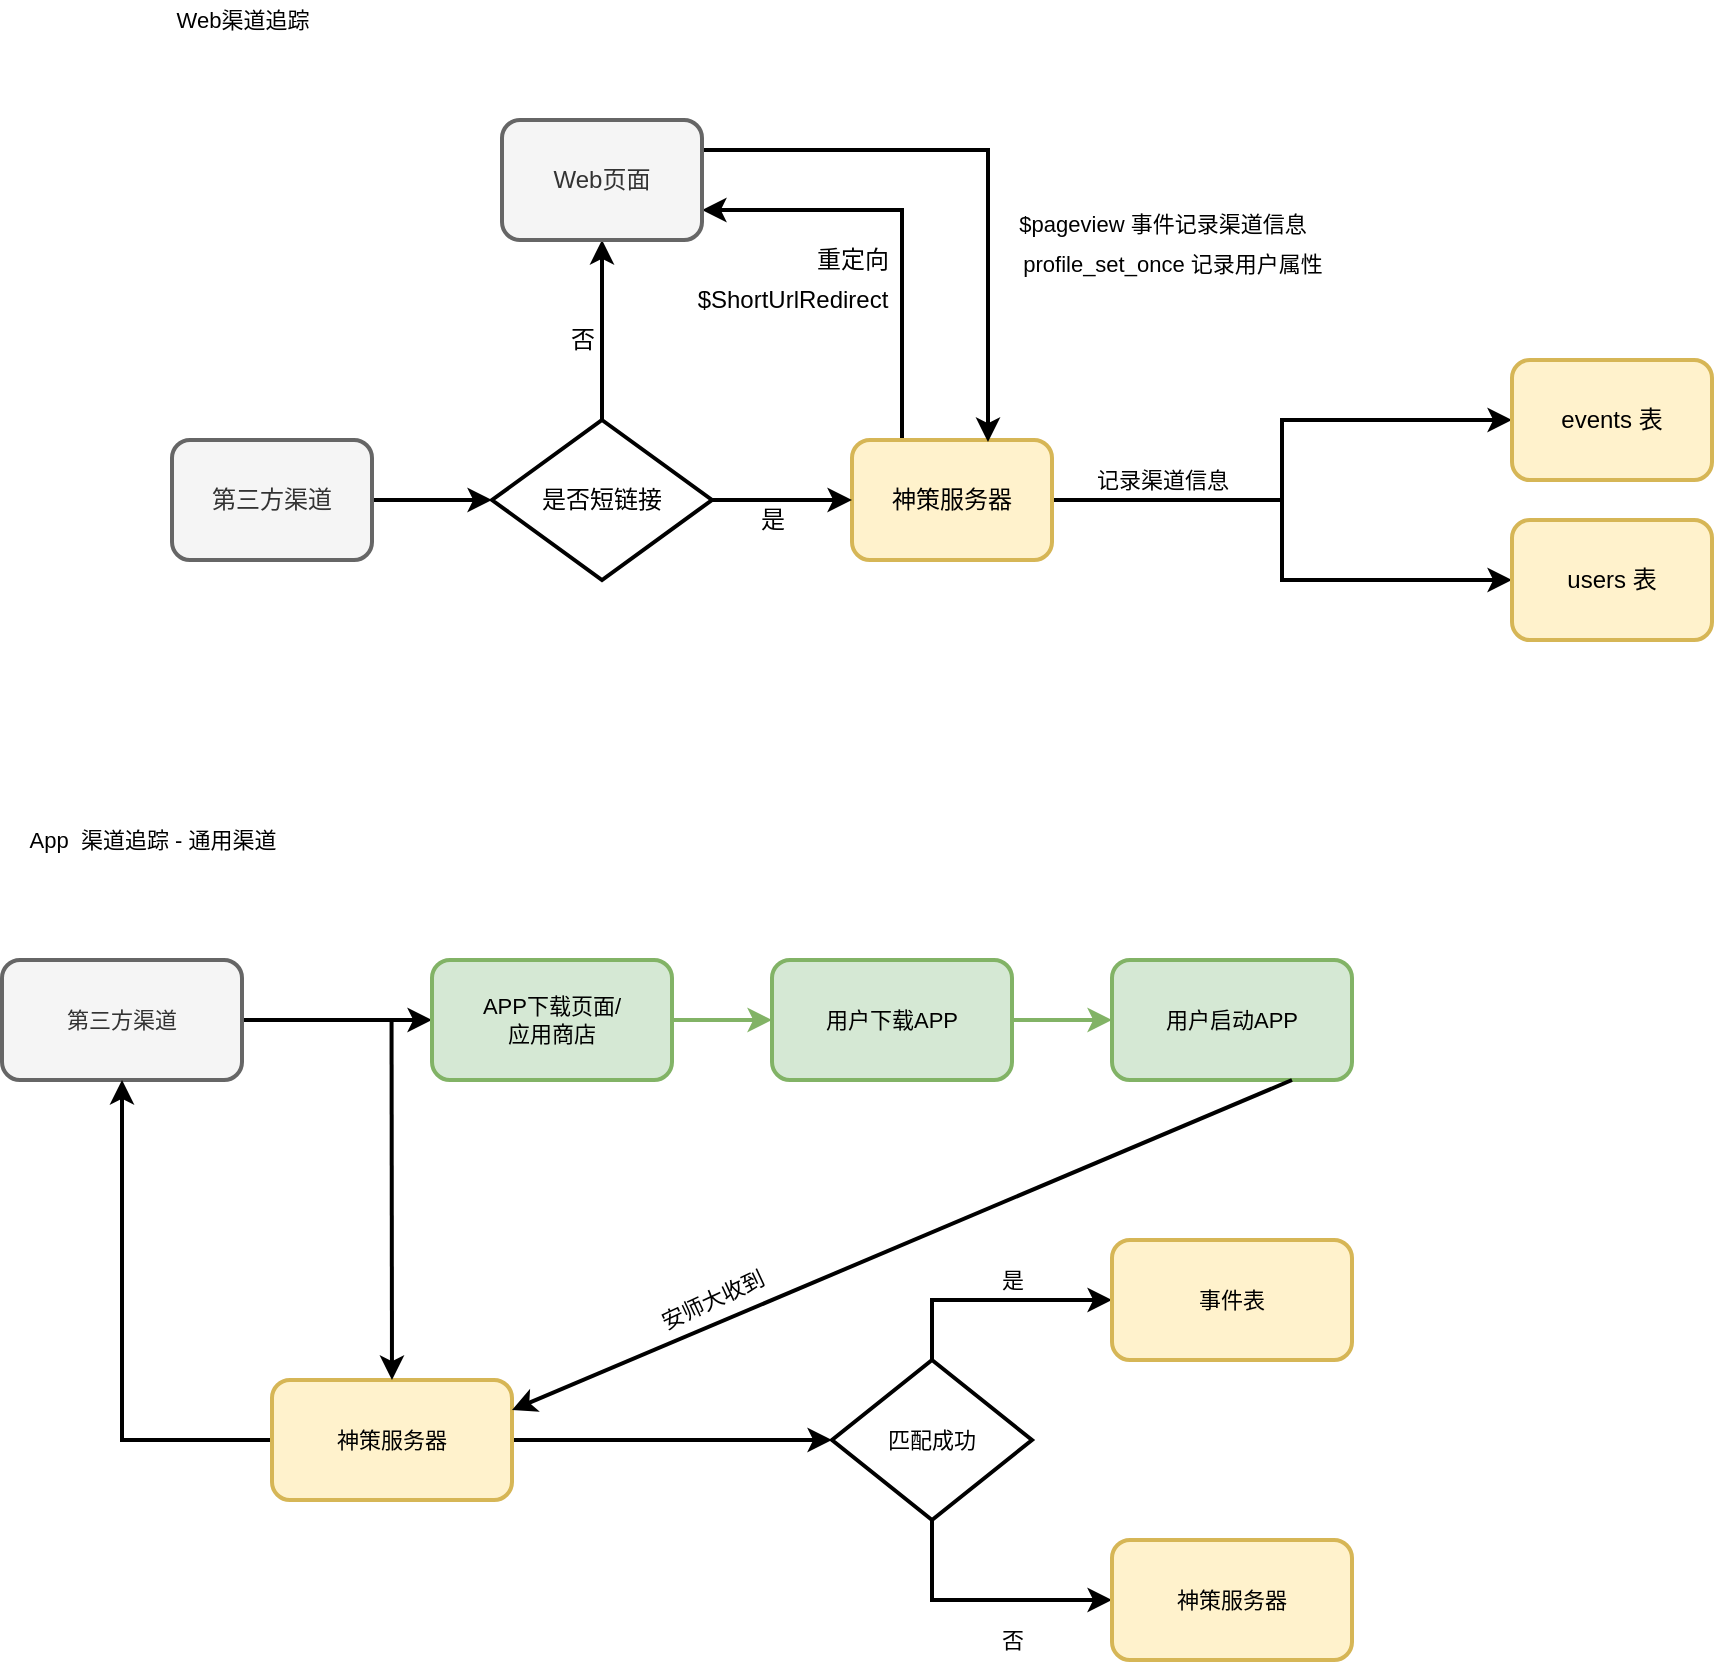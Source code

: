 <mxfile version="15.8.6" type="github">
  <diagram id="prtHgNgQTEPvFCAcTncT" name="Page-1">
    <mxGraphModel dx="2549" dy="941" grid="1" gridSize="10" guides="1" tooltips="1" connect="1" arrows="1" fold="1" page="1" pageScale="1" pageWidth="827" pageHeight="1169" math="0" shadow="0">
      <root>
        <mxCell id="0" />
        <mxCell id="1" parent="0" />
        <mxCell id="M7a1UfoR2cArPOc2KeIE-14" style="edgeStyle=orthogonalEdgeStyle;rounded=0;orthogonalLoop=1;jettySize=auto;html=1;exitX=1;exitY=0.5;exitDx=0;exitDy=0;entryX=0;entryY=0.5;entryDx=0;entryDy=0;strokeWidth=2;" edge="1" parent="1" source="M7a1UfoR2cArPOc2KeIE-5" target="M7a1UfoR2cArPOc2KeIE-12">
          <mxGeometry relative="1" as="geometry" />
        </mxCell>
        <mxCell id="M7a1UfoR2cArPOc2KeIE-5" value="第三方渠道" style="rounded=1;whiteSpace=wrap;html=1;fillColor=#f5f5f5;fontColor=#333333;strokeColor=#666666;strokeWidth=2;" vertex="1" parent="1">
          <mxGeometry x="-290" y="340" width="100" height="60" as="geometry" />
        </mxCell>
        <mxCell id="M7a1UfoR2cArPOc2KeIE-20" style="edgeStyle=orthogonalEdgeStyle;rounded=0;orthogonalLoop=1;jettySize=auto;html=1;exitX=0.25;exitY=0;exitDx=0;exitDy=0;entryX=1;entryY=0.75;entryDx=0;entryDy=0;strokeWidth=2;" edge="1" parent="1" source="M7a1UfoR2cArPOc2KeIE-11" target="M7a1UfoR2cArPOc2KeIE-17">
          <mxGeometry relative="1" as="geometry" />
        </mxCell>
        <mxCell id="M7a1UfoR2cArPOc2KeIE-25" style="edgeStyle=orthogonalEdgeStyle;rounded=0;orthogonalLoop=1;jettySize=auto;html=1;exitX=1;exitY=0.5;exitDx=0;exitDy=0;entryX=0;entryY=0.5;entryDx=0;entryDy=0;strokeWidth=2;" edge="1" parent="1" source="M7a1UfoR2cArPOc2KeIE-11" target="M7a1UfoR2cArPOc2KeIE-23">
          <mxGeometry relative="1" as="geometry" />
        </mxCell>
        <mxCell id="M7a1UfoR2cArPOc2KeIE-27" style="edgeStyle=orthogonalEdgeStyle;rounded=0;orthogonalLoop=1;jettySize=auto;html=1;exitX=1;exitY=0.5;exitDx=0;exitDy=0;entryX=0;entryY=0.5;entryDx=0;entryDy=0;strokeWidth=2;" edge="1" parent="1" source="M7a1UfoR2cArPOc2KeIE-11" target="M7a1UfoR2cArPOc2KeIE-24">
          <mxGeometry relative="1" as="geometry" />
        </mxCell>
        <mxCell id="M7a1UfoR2cArPOc2KeIE-11" value="神策服务器" style="rounded=1;whiteSpace=wrap;html=1;fillColor=#fff2cc;strokeColor=#d6b656;strokeWidth=2;" vertex="1" parent="1">
          <mxGeometry x="50" y="340" width="100" height="60" as="geometry" />
        </mxCell>
        <mxCell id="M7a1UfoR2cArPOc2KeIE-15" style="edgeStyle=orthogonalEdgeStyle;rounded=0;orthogonalLoop=1;jettySize=auto;html=1;exitX=1;exitY=0.5;exitDx=0;exitDy=0;entryX=0;entryY=0.5;entryDx=0;entryDy=0;strokeWidth=2;" edge="1" parent="1" source="M7a1UfoR2cArPOc2KeIE-12" target="M7a1UfoR2cArPOc2KeIE-11">
          <mxGeometry relative="1" as="geometry" />
        </mxCell>
        <mxCell id="M7a1UfoR2cArPOc2KeIE-37" style="edgeStyle=orthogonalEdgeStyle;rounded=0;orthogonalLoop=1;jettySize=auto;html=1;exitX=0.5;exitY=0;exitDx=0;exitDy=0;entryX=0.5;entryY=1;entryDx=0;entryDy=0;fontSize=11;strokeWidth=2;" edge="1" parent="1" source="M7a1UfoR2cArPOc2KeIE-12" target="M7a1UfoR2cArPOc2KeIE-17">
          <mxGeometry relative="1" as="geometry" />
        </mxCell>
        <mxCell id="M7a1UfoR2cArPOc2KeIE-12" value="是否短链接" style="rhombus;whiteSpace=wrap;html=1;strokeWidth=2;" vertex="1" parent="1">
          <mxGeometry x="-130" y="330" width="110" height="80" as="geometry" />
        </mxCell>
        <mxCell id="M7a1UfoR2cArPOc2KeIE-21" style="edgeStyle=orthogonalEdgeStyle;rounded=0;orthogonalLoop=1;jettySize=auto;html=1;exitX=1;exitY=0.25;exitDx=0;exitDy=0;entryX=0.68;entryY=0.017;entryDx=0;entryDy=0;entryPerimeter=0;strokeWidth=2;" edge="1" parent="1" source="M7a1UfoR2cArPOc2KeIE-17" target="M7a1UfoR2cArPOc2KeIE-11">
          <mxGeometry relative="1" as="geometry" />
        </mxCell>
        <mxCell id="M7a1UfoR2cArPOc2KeIE-17" value="Web页面" style="rounded=1;whiteSpace=wrap;html=1;fillColor=#f5f5f5;strokeColor=#666666;fontColor=#333333;strokeWidth=2;" vertex="1" parent="1">
          <mxGeometry x="-125" y="180" width="100" height="60" as="geometry" />
        </mxCell>
        <mxCell id="M7a1UfoR2cArPOc2KeIE-23" value="events 表" style="rounded=1;whiteSpace=wrap;html=1;fillColor=#fff2cc;strokeColor=#d6b656;strokeWidth=2;" vertex="1" parent="1">
          <mxGeometry x="380" y="300" width="100" height="60" as="geometry" />
        </mxCell>
        <mxCell id="M7a1UfoR2cArPOc2KeIE-24" value="users 表" style="rounded=1;whiteSpace=wrap;html=1;fillColor=#fff2cc;strokeColor=#d6b656;strokeWidth=2;" vertex="1" parent="1">
          <mxGeometry x="380" y="380" width="100" height="60" as="geometry" />
        </mxCell>
        <mxCell id="M7a1UfoR2cArPOc2KeIE-29" value="是" style="text;html=1;align=center;verticalAlign=middle;resizable=0;points=[];autosize=1;strokeColor=none;fillColor=none;strokeWidth=2;" vertex="1" parent="1">
          <mxGeometry x="-5" y="370" width="30" height="20" as="geometry" />
        </mxCell>
        <mxCell id="M7a1UfoR2cArPOc2KeIE-30" value="否" style="text;html=1;align=center;verticalAlign=middle;resizable=0;points=[];autosize=1;strokeColor=none;fillColor=none;strokeWidth=2;" vertex="1" parent="1">
          <mxGeometry x="-100" y="280" width="30" height="20" as="geometry" />
        </mxCell>
        <mxCell id="M7a1UfoR2cArPOc2KeIE-31" value="重定向" style="text;html=1;align=center;verticalAlign=middle;resizable=0;points=[];autosize=1;strokeColor=none;fillColor=none;strokeWidth=2;" vertex="1" parent="1">
          <mxGeometry x="25" y="240" width="50" height="20" as="geometry" />
        </mxCell>
        <mxCell id="M7a1UfoR2cArPOc2KeIE-33" value="$ShortUrlRedirect" style="text;html=1;align=center;verticalAlign=middle;resizable=0;points=[];autosize=1;strokeColor=none;fillColor=none;strokeWidth=2;" vertex="1" parent="1">
          <mxGeometry x="-35" y="260" width="110" height="20" as="geometry" />
        </mxCell>
        <mxCell id="M7a1UfoR2cArPOc2KeIE-34" value="&lt;font style=&quot;font-size: 11px&quot;&gt;$pageview 事件记录渠道信息&lt;/font&gt;" style="text;html=1;align=center;verticalAlign=middle;resizable=0;points=[];autosize=1;strokeColor=none;fillColor=none;fontSize=15;strokeWidth=2;" vertex="1" parent="1">
          <mxGeometry x="120" y="220" width="170" height="20" as="geometry" />
        </mxCell>
        <mxCell id="M7a1UfoR2cArPOc2KeIE-36" value="&lt;font style=&quot;font-size: 11px&quot;&gt;profile_set_once 记录用户属性&lt;/font&gt;" style="text;html=1;align=center;verticalAlign=middle;resizable=0;points=[];autosize=1;strokeColor=none;fillColor=none;fontSize=15;strokeWidth=2;" vertex="1" parent="1">
          <mxGeometry x="120" y="240" width="180" height="20" as="geometry" />
        </mxCell>
        <mxCell id="M7a1UfoR2cArPOc2KeIE-38" value="记录渠道信息" style="text;html=1;align=center;verticalAlign=middle;resizable=0;points=[];autosize=1;strokeColor=none;fillColor=none;fontSize=11;strokeWidth=2;" vertex="1" parent="1">
          <mxGeometry x="160" y="350" width="90" height="20" as="geometry" />
        </mxCell>
        <mxCell id="M7a1UfoR2cArPOc2KeIE-39" value="Web渠道追踪" style="text;html=1;align=center;verticalAlign=middle;resizable=0;points=[];autosize=1;strokeColor=none;fillColor=none;fontSize=11;" vertex="1" parent="1">
          <mxGeometry x="-300" y="120" width="90" height="20" as="geometry" />
        </mxCell>
        <mxCell id="M7a1UfoR2cArPOc2KeIE-40" value="App&amp;nbsp;&lt;span style=&quot;white-space: pre&quot;&gt;	&lt;/span&gt;渠道追踪 - 通用渠道" style="text;html=1;align=center;verticalAlign=middle;resizable=0;points=[];autosize=1;strokeColor=none;fillColor=none;fontSize=11;" vertex="1" parent="1">
          <mxGeometry x="-375" y="530" width="150" height="20" as="geometry" />
        </mxCell>
        <mxCell id="M7a1UfoR2cArPOc2KeIE-42" style="edgeStyle=orthogonalEdgeStyle;rounded=0;orthogonalLoop=1;jettySize=auto;html=1;exitX=1;exitY=0.5;exitDx=0;exitDy=0;fontSize=11;entryX=0;entryY=0.5;entryDx=0;entryDy=0;strokeWidth=2;" edge="1" parent="1" source="M7a1UfoR2cArPOc2KeIE-41" target="M7a1UfoR2cArPOc2KeIE-43">
          <mxGeometry relative="1" as="geometry">
            <mxPoint x="-200" y="630" as="targetPoint" />
            <Array as="points">
              <mxPoint x="-180" y="630" />
              <mxPoint x="-180" y="630" />
            </Array>
          </mxGeometry>
        </mxCell>
        <mxCell id="M7a1UfoR2cArPOc2KeIE-41" value="第三方渠道" style="rounded=1;whiteSpace=wrap;html=1;fontSize=11;strokeWidth=2;fillColor=#f5f5f5;fontColor=#333333;strokeColor=#666666;" vertex="1" parent="1">
          <mxGeometry x="-375" y="600" width="120" height="60" as="geometry" />
        </mxCell>
        <mxCell id="M7a1UfoR2cArPOc2KeIE-44" style="edgeStyle=orthogonalEdgeStyle;rounded=0;orthogonalLoop=1;jettySize=auto;html=1;exitX=1;exitY=0.5;exitDx=0;exitDy=0;fontSize=11;fillColor=#d5e8d4;strokeColor=#82b366;strokeWidth=2;" edge="1" parent="1" source="M7a1UfoR2cArPOc2KeIE-43">
          <mxGeometry relative="1" as="geometry">
            <mxPoint x="10" y="630" as="targetPoint" />
          </mxGeometry>
        </mxCell>
        <mxCell id="M7a1UfoR2cArPOc2KeIE-43" value="APP下载页面/&lt;br&gt;应用商店" style="rounded=1;whiteSpace=wrap;html=1;fontSize=11;strokeWidth=2;fillColor=#d5e8d4;strokeColor=#82b366;" vertex="1" parent="1">
          <mxGeometry x="-160" y="600" width="120" height="60" as="geometry" />
        </mxCell>
        <mxCell id="M7a1UfoR2cArPOc2KeIE-46" style="edgeStyle=orthogonalEdgeStyle;rounded=0;orthogonalLoop=1;jettySize=auto;html=1;exitX=1;exitY=0.5;exitDx=0;exitDy=0;fontSize=11;fillColor=#d5e8d4;strokeColor=#82b366;strokeWidth=2;" edge="1" parent="1" source="M7a1UfoR2cArPOc2KeIE-45">
          <mxGeometry relative="1" as="geometry">
            <mxPoint x="180" y="630" as="targetPoint" />
          </mxGeometry>
        </mxCell>
        <mxCell id="M7a1UfoR2cArPOc2KeIE-45" value="用户下载APP" style="rounded=1;whiteSpace=wrap;html=1;fontSize=11;strokeWidth=2;fillColor=#d5e8d4;strokeColor=#82b366;" vertex="1" parent="1">
          <mxGeometry x="10" y="600" width="120" height="60" as="geometry" />
        </mxCell>
        <mxCell id="M7a1UfoR2cArPOc2KeIE-47" value="用户启动APP" style="rounded=1;whiteSpace=wrap;html=1;fontSize=11;strokeWidth=2;fillColor=#d5e8d4;strokeColor=#82b366;" vertex="1" parent="1">
          <mxGeometry x="180" y="600" width="120" height="60" as="geometry" />
        </mxCell>
        <mxCell id="M7a1UfoR2cArPOc2KeIE-50" style="edgeStyle=orthogonalEdgeStyle;rounded=0;orthogonalLoop=1;jettySize=auto;html=1;exitX=1;exitY=0.5;exitDx=0;exitDy=0;fontSize=11;strokeWidth=2;entryX=0;entryY=0.5;entryDx=0;entryDy=0;" edge="1" parent="1" source="M7a1UfoR2cArPOc2KeIE-48" target="M7a1UfoR2cArPOc2KeIE-51">
          <mxGeometry relative="1" as="geometry">
            <mxPoint x="-50" y="840.143" as="targetPoint" />
          </mxGeometry>
        </mxCell>
        <mxCell id="M7a1UfoR2cArPOc2KeIE-64" style="edgeStyle=orthogonalEdgeStyle;rounded=0;orthogonalLoop=1;jettySize=auto;html=1;exitX=0;exitY=0.5;exitDx=0;exitDy=0;fontSize=11;strokeWidth=2;" edge="1" parent="1" source="M7a1UfoR2cArPOc2KeIE-48" target="M7a1UfoR2cArPOc2KeIE-41">
          <mxGeometry relative="1" as="geometry" />
        </mxCell>
        <mxCell id="M7a1UfoR2cArPOc2KeIE-48" value="神策服务器" style="rounded=1;whiteSpace=wrap;html=1;fontSize=11;strokeWidth=2;fillColor=#fff2cc;strokeColor=#d6b656;" vertex="1" parent="1">
          <mxGeometry x="-240" y="810" width="120" height="60" as="geometry" />
        </mxCell>
        <mxCell id="M7a1UfoR2cArPOc2KeIE-54" style="edgeStyle=orthogonalEdgeStyle;rounded=0;orthogonalLoop=1;jettySize=auto;html=1;exitX=0.5;exitY=0;exitDx=0;exitDy=0;fontSize=11;strokeWidth=2;" edge="1" parent="1" source="M7a1UfoR2cArPOc2KeIE-51" target="M7a1UfoR2cArPOc2KeIE-53">
          <mxGeometry relative="1" as="geometry" />
        </mxCell>
        <mxCell id="M7a1UfoR2cArPOc2KeIE-55" style="edgeStyle=orthogonalEdgeStyle;rounded=0;orthogonalLoop=1;jettySize=auto;html=1;exitX=0.5;exitY=1;exitDx=0;exitDy=0;fontSize=11;entryX=0;entryY=0.5;entryDx=0;entryDy=0;strokeWidth=2;" edge="1" parent="1" source="M7a1UfoR2cArPOc2KeIE-51" target="M7a1UfoR2cArPOc2KeIE-56">
          <mxGeometry relative="1" as="geometry">
            <mxPoint x="90" y="890" as="targetPoint" />
          </mxGeometry>
        </mxCell>
        <mxCell id="M7a1UfoR2cArPOc2KeIE-51" value="匹配成功" style="rhombus;whiteSpace=wrap;html=1;fontSize=11;strokeWidth=2;" vertex="1" parent="1">
          <mxGeometry x="40" y="800" width="100" height="80" as="geometry" />
        </mxCell>
        <mxCell id="M7a1UfoR2cArPOc2KeIE-53" value="事件表" style="rounded=1;whiteSpace=wrap;html=1;fontSize=11;strokeWidth=2;fillColor=#fff2cc;strokeColor=#d6b656;" vertex="1" parent="1">
          <mxGeometry x="180" y="740" width="120" height="60" as="geometry" />
        </mxCell>
        <mxCell id="M7a1UfoR2cArPOc2KeIE-56" value="神策服务器" style="rounded=1;whiteSpace=wrap;html=1;fontSize=11;strokeWidth=2;fillColor=#fff2cc;strokeColor=#d6b656;" vertex="1" parent="1">
          <mxGeometry x="180" y="890" width="120" height="60" as="geometry" />
        </mxCell>
        <mxCell id="M7a1UfoR2cArPOc2KeIE-57" value="是" style="text;html=1;align=center;verticalAlign=middle;resizable=0;points=[];autosize=1;strokeColor=none;fillColor=none;fontSize=11;strokeWidth=2;" vertex="1" parent="1">
          <mxGeometry x="115" y="750" width="30" height="20" as="geometry" />
        </mxCell>
        <mxCell id="M7a1UfoR2cArPOc2KeIE-58" value="否" style="text;html=1;align=center;verticalAlign=middle;resizable=0;points=[];autosize=1;strokeColor=none;fillColor=none;fontSize=11;strokeWidth=2;" vertex="1" parent="1">
          <mxGeometry x="115" y="930" width="30" height="20" as="geometry" />
        </mxCell>
        <mxCell id="M7a1UfoR2cArPOc2KeIE-65" value="" style="endArrow=classic;html=1;rounded=0;fontSize=11;entryX=0.5;entryY=0;entryDx=0;entryDy=0;strokeWidth=2;" edge="1" parent="1" target="M7a1UfoR2cArPOc2KeIE-48">
          <mxGeometry width="50" height="50" relative="1" as="geometry">
            <mxPoint x="-180.23" y="630" as="sourcePoint" />
            <mxPoint x="-180.29" y="710" as="targetPoint" />
          </mxGeometry>
        </mxCell>
        <mxCell id="M7a1UfoR2cArPOc2KeIE-68" value="" style="endArrow=classic;html=1;rounded=0;fontSize=11;strokeWidth=2;entryX=1;entryY=0.25;entryDx=0;entryDy=0;exitX=0.75;exitY=1;exitDx=0;exitDy=0;" edge="1" parent="1" source="M7a1UfoR2cArPOc2KeIE-47" target="M7a1UfoR2cArPOc2KeIE-48">
          <mxGeometry width="50" height="50" relative="1" as="geometry">
            <mxPoint x="60" y="750" as="sourcePoint" />
            <mxPoint x="110" y="700" as="targetPoint" />
          </mxGeometry>
        </mxCell>
        <mxCell id="M7a1UfoR2cArPOc2KeIE-69" value="安师大收到" style="text;html=1;align=center;verticalAlign=middle;resizable=0;points=[];autosize=1;strokeColor=none;fillColor=none;fontSize=11;rotation=-25;" vertex="1" parent="1">
          <mxGeometry x="-60" y="760" width="80" height="20" as="geometry" />
        </mxCell>
      </root>
    </mxGraphModel>
  </diagram>
</mxfile>
